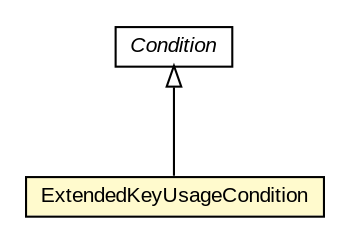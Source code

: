 #!/usr/local/bin/dot
#
# Class diagram 
# Generated by UMLGraph version R5_6-24-gf6e263 (http://www.umlgraph.org/)
#

digraph G {
	edge [fontname="arial",fontsize=10,labelfontname="arial",labelfontsize=10];
	node [fontname="arial",fontsize=10,shape=plaintext];
	nodesep=0.25;
	ranksep=0.5;
	// eu.europa.esig.dss.tsl.ExtendedKeyUsageCondition
	c351254 [label=<<table title="eu.europa.esig.dss.tsl.ExtendedKeyUsageCondition" border="0" cellborder="1" cellspacing="0" cellpadding="2" port="p" bgcolor="lemonChiffon" href="./ExtendedKeyUsageCondition.html">
		<tr><td><table border="0" cellspacing="0" cellpadding="1">
<tr><td align="center" balign="center"> ExtendedKeyUsageCondition </td></tr>
		</table></td></tr>
		</table>>, URL="./ExtendedKeyUsageCondition.html", fontname="arial", fontcolor="black", fontsize=10.0];
	// eu.europa.esig.dss.tsl.Condition
	c351260 [label=<<table title="eu.europa.esig.dss.tsl.Condition" border="0" cellborder="1" cellspacing="0" cellpadding="2" port="p" href="./Condition.html">
		<tr><td><table border="0" cellspacing="0" cellpadding="1">
<tr><td align="center" balign="center"><font face="arial italic"> Condition </font></td></tr>
		</table></td></tr>
		</table>>, URL="./Condition.html", fontname="arial", fontcolor="black", fontsize=10.0];
	//eu.europa.esig.dss.tsl.ExtendedKeyUsageCondition extends eu.europa.esig.dss.tsl.Condition
	c351260:p -> c351254:p [dir=back,arrowtail=empty];
}

